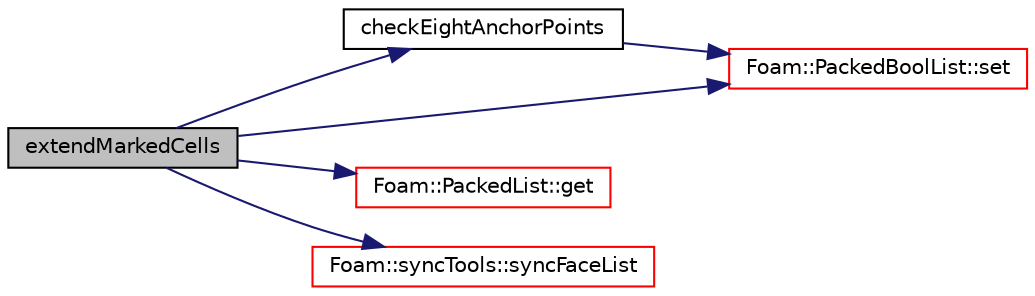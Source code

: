 digraph "extendMarkedCells"
{
  bgcolor="transparent";
  edge [fontname="Helvetica",fontsize="10",labelfontname="Helvetica",labelfontsize="10"];
  node [fontname="Helvetica",fontsize="10",shape=record];
  rankdir="LR";
  Node1 [label="extendMarkedCells",height=0.2,width=0.4,color="black", fillcolor="grey75", style="filled", fontcolor="black"];
  Node1 -> Node2 [color="midnightblue",fontsize="10",style="solid",fontname="Helvetica"];
  Node2 [label="checkEightAnchorPoints",height=0.2,width=0.4,color="black",URL="$a00605.html#a52b57b02a91a3c5a3957b9dc2e6a423c",tooltip="Check all cells have 8 anchor points. "];
  Node2 -> Node3 [color="midnightblue",fontsize="10",style="solid",fontname="Helvetica"];
  Node3 [label="Foam::PackedBoolList::set",height=0.2,width=0.4,color="red",URL="$a01756.html#a0c010317ff4eff942a58dd385245119d",tooltip="Set specified bits. "];
  Node1 -> Node4 [color="midnightblue",fontsize="10",style="solid",fontname="Helvetica"];
  Node4 [label="Foam::PackedList::get",height=0.2,width=0.4,color="red",URL="$a01757.html#a1e2b0b59f39fd7a107318bf07ce5170b",tooltip="Get value at index I. "];
  Node1 -> Node3 [color="midnightblue",fontsize="10",style="solid",fontname="Helvetica"];
  Node1 -> Node5 [color="midnightblue",fontsize="10",style="solid",fontname="Helvetica"];
  Node5 [label="Foam::syncTools::syncFaceList",height=0.2,width=0.4,color="red",URL="$a02545.html#abed40ebf1b90b365509600f5e7b004b7",tooltip="Synchronize values on all mesh faces. "];
}
